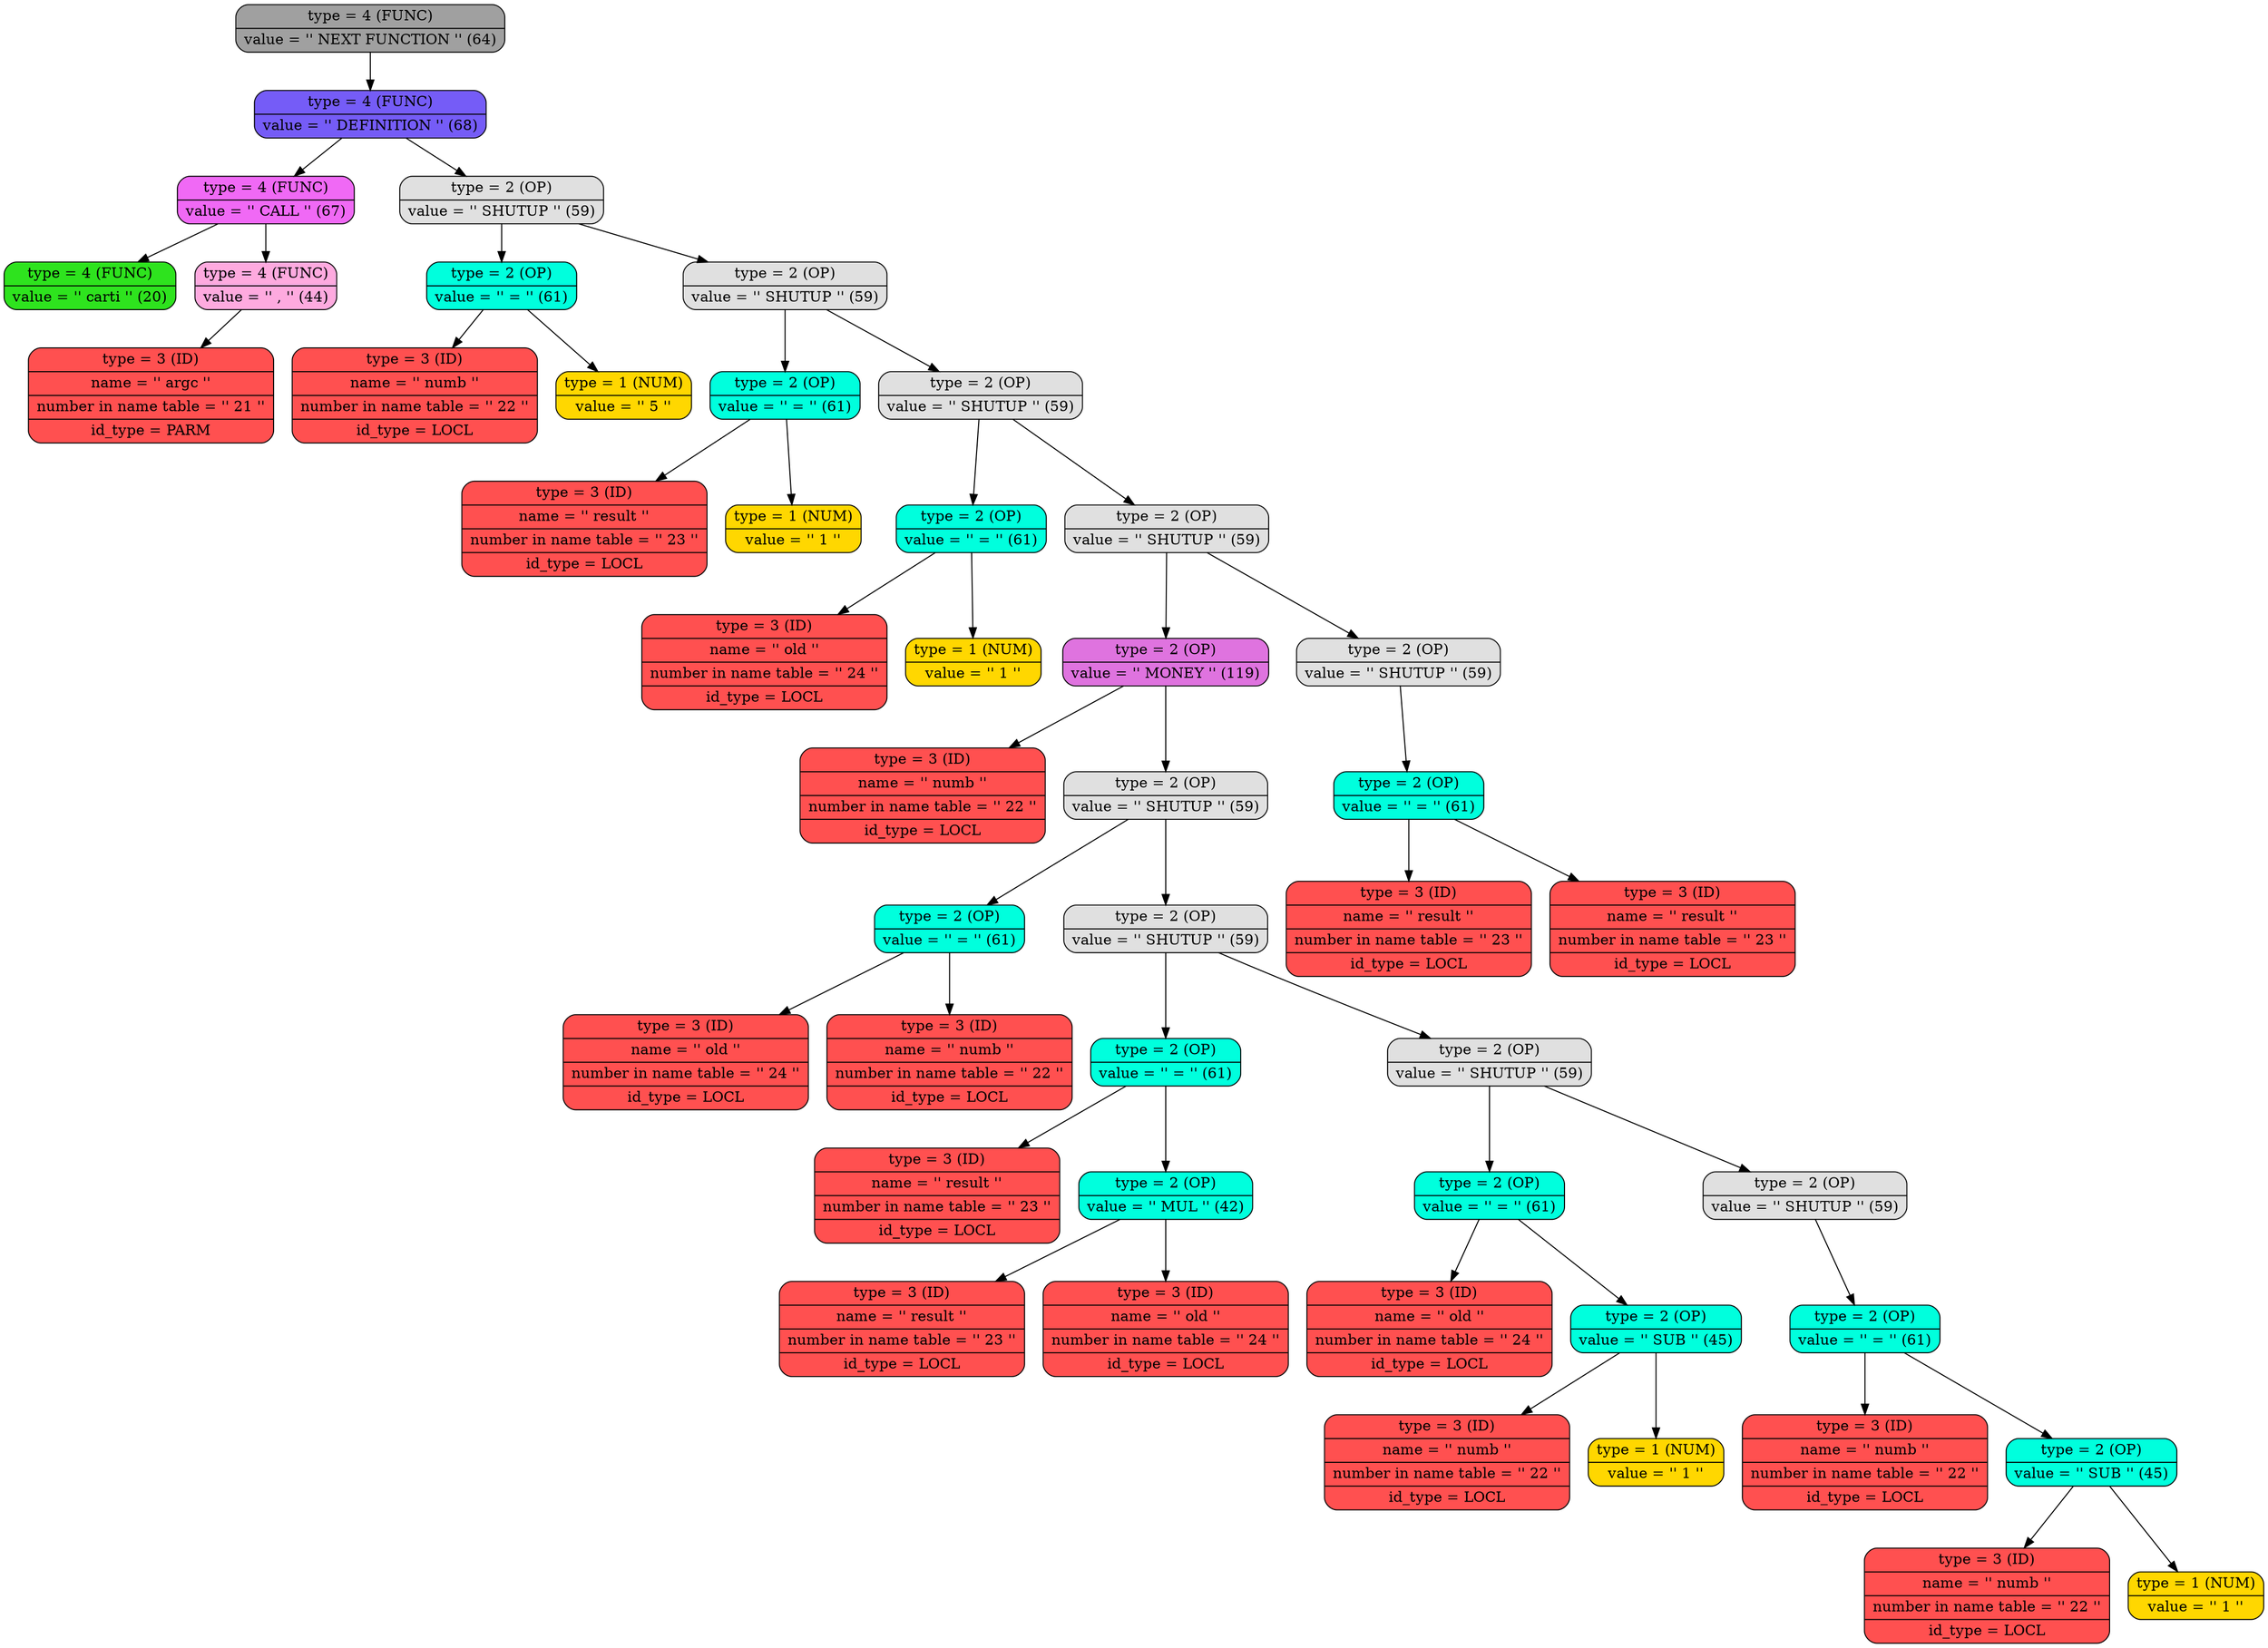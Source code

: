 digraph
{
bgcolor="transparent"
node0x5030000008e0 [shape=Mrecord; label = " { type = 4 (FUNC) | value = '' NEXT FUNCTION ''  (64) }"; style = filled; fillcolor = "#A0A0A0"];
node0x5030000008e0 -> node0x5030000008b0;
node0x5030000008b0 [shape=Mrecord; label = " { type = 4 (FUNC) | value = '' DEFINITION ''  (68) }"; style = filled; fillcolor = "#755CF7"];
node0x5030000008b0 -> node0x5030000000d0;
node0x5030000008b0 -> node0x503000000190;
node0x5030000000d0 [shape=Mrecord; label = " { type = 4 (FUNC) | value = '' CALL ''  (67) }"; style = filled; fillcolor = "#F069F5"];
node0x5030000000d0 -> node0x503000000040;
node0x5030000000d0 -> node0x5030000000a0;
node0x503000000040 [shape=Mrecord; label = " { type = 4 (FUNC) | value = '' carti ''  (20) }"; style = filled; fillcolor = "#2EE31E"];
node0x5030000000a0 [shape=Mrecord; label = " { type = 4 (FUNC) | value = '' , ''  (44) }"; style = filled; fillcolor = "#FEAADF"];
node0x5030000000a0 -> node0x503000000070;
node0x503000000070 [shape=Mrecord; label = " { type = 3 (ID)  | name = '' argc '' | number in name table = '' 21 '' | id_type = PARM }"; style = filled; fillcolor = "#FF5050"];
node0x503000000190 [shape=Mrecord; label = " { type = 2 (OP)   | value = '' SHUTUP ''  (59) }"; style = filled; fillcolor = "#E0E0E0"];
node0x503000000190 -> node0x503000000160;
node0x503000000190 -> node0x503000000250;
node0x503000000160 [shape=Mrecord; label = " { type = 2 (OP)   | value = '' = ''  (61) }"; style = filled; fillcolor = "#00FFDD"];
node0x503000000160 -> node0x503000000100;
node0x503000000160 -> node0x503000000130;
node0x503000000100 [shape=Mrecord; label = " { type = 3 (ID)  | name = '' numb '' | number in name table = '' 22 '' | id_type = LOCL }"; style = filled; fillcolor = "#FF5050"];
node0x503000000130 [shape=Mrecord; label = " { type = 1 (NUM)  | value = '' 5 '' }"; style = filled; fillcolor = "#FFD700"];
node0x503000000250 [shape=Mrecord; label = " { type = 2 (OP)   | value = '' SHUTUP ''  (59) }"; style = filled; fillcolor = "#E0E0E0"];
node0x503000000250 -> node0x503000000220;
node0x503000000250 -> node0x503000000310;
node0x503000000220 [shape=Mrecord; label = " { type = 2 (OP)   | value = '' = ''  (61) }"; style = filled; fillcolor = "#00FFDD"];
node0x503000000220 -> node0x5030000001c0;
node0x503000000220 -> node0x5030000001f0;
node0x5030000001c0 [shape=Mrecord; label = " { type = 3 (ID)  | name = '' result '' | number in name table = '' 23 '' | id_type = LOCL }"; style = filled; fillcolor = "#FF5050"];
node0x5030000001f0 [shape=Mrecord; label = " { type = 1 (NUM)  | value = '' 1 '' }"; style = filled; fillcolor = "#FFD700"];
node0x503000000310 [shape=Mrecord; label = " { type = 2 (OP)   | value = '' SHUTUP ''  (59) }"; style = filled; fillcolor = "#E0E0E0"];
node0x503000000310 -> node0x5030000002e0;
node0x503000000310 -> node0x5030000007c0;
node0x5030000002e0 [shape=Mrecord; label = " { type = 2 (OP)   | value = '' = ''  (61) }"; style = filled; fillcolor = "#00FFDD"];
node0x5030000002e0 -> node0x503000000280;
node0x5030000002e0 -> node0x5030000002b0;
node0x503000000280 [shape=Mrecord; label = " { type = 3 (ID)  | name = '' old '' | number in name table = '' 24 '' | id_type = LOCL }"; style = filled; fillcolor = "#FF5050"];
node0x5030000002b0 [shape=Mrecord; label = " { type = 1 (NUM)  | value = '' 1 '' }"; style = filled; fillcolor = "#FFD700"];
node0x5030000007c0 [shape=Mrecord; label = " { type = 2 (OP)   | value = '' SHUTUP ''  (59) }"; style = filled; fillcolor = "#E0E0E0"];
node0x5030000007c0 -> node0x503000000790;
node0x5030000007c0 -> node0x503000000880;
node0x503000000790 [shape=Mrecord; label = " { type = 2 (OP)   | value = '' MONEY ''  (119) }"; style = filled; fillcolor = "#DF73DF"];
node0x503000000790 -> node0x503000000340;
node0x503000000790 -> node0x503000000400;
node0x503000000340 [shape=Mrecord; label = " { type = 3 (ID)  | name = '' numb '' | number in name table = '' 22 '' | id_type = LOCL }"; style = filled; fillcolor = "#FF5050"];
node0x503000000400 [shape=Mrecord; label = " { type = 2 (OP)   | value = '' SHUTUP ''  (59) }"; style = filled; fillcolor = "#E0E0E0"];
node0x503000000400 -> node0x5030000003d0;
node0x503000000400 -> node0x503000000520;
node0x5030000003d0 [shape=Mrecord; label = " { type = 2 (OP)   | value = '' = ''  (61) }"; style = filled; fillcolor = "#00FFDD"];
node0x5030000003d0 -> node0x503000000370;
node0x5030000003d0 -> node0x5030000003a0;
node0x503000000370 [shape=Mrecord; label = " { type = 3 (ID)  | name = '' old '' | number in name table = '' 24 '' | id_type = LOCL }"; style = filled; fillcolor = "#FF5050"];
node0x5030000003a0 [shape=Mrecord; label = " { type = 3 (ID)  | name = '' numb '' | number in name table = '' 22 '' | id_type = LOCL }"; style = filled; fillcolor = "#FF5050"];
node0x503000000520 [shape=Mrecord; label = " { type = 2 (OP)   | value = '' SHUTUP ''  (59) }"; style = filled; fillcolor = "#E0E0E0"];
node0x503000000520 -> node0x5030000004f0;
node0x503000000520 -> node0x503000000640;
node0x5030000004f0 [shape=Mrecord; label = " { type = 2 (OP)   | value = '' = ''  (61) }"; style = filled; fillcolor = "#00FFDD"];
node0x5030000004f0 -> node0x503000000430;
node0x5030000004f0 -> node0x5030000004c0;
node0x503000000430 [shape=Mrecord; label = " { type = 3 (ID)  | name = '' result '' | number in name table = '' 23 '' | id_type = LOCL }"; style = filled; fillcolor = "#FF5050"];
node0x5030000004c0 [shape=Mrecord; label = " { type = 2 (OP)   | value = '' MUL ''  (42) }"; style = filled; fillcolor = "#00FFDD"];
node0x5030000004c0 -> node0x503000000460;
node0x5030000004c0 -> node0x503000000490;
node0x503000000460 [shape=Mrecord; label = " { type = 3 (ID)  | name = '' result '' | number in name table = '' 23 '' | id_type = LOCL }"; style = filled; fillcolor = "#FF5050"];
node0x503000000490 [shape=Mrecord; label = " { type = 3 (ID)  | name = '' old '' | number in name table = '' 24 '' | id_type = LOCL }"; style = filled; fillcolor = "#FF5050"];
node0x503000000640 [shape=Mrecord; label = " { type = 2 (OP)   | value = '' SHUTUP ''  (59) }"; style = filled; fillcolor = "#E0E0E0"];
node0x503000000640 -> node0x503000000610;
node0x503000000640 -> node0x503000000760;
node0x503000000610 [shape=Mrecord; label = " { type = 2 (OP)   | value = '' = ''  (61) }"; style = filled; fillcolor = "#00FFDD"];
node0x503000000610 -> node0x503000000550;
node0x503000000610 -> node0x5030000005e0;
node0x503000000550 [shape=Mrecord; label = " { type = 3 (ID)  | name = '' old '' | number in name table = '' 24 '' | id_type = LOCL }"; style = filled; fillcolor = "#FF5050"];
node0x5030000005e0 [shape=Mrecord; label = " { type = 2 (OP)   | value = '' SUB ''  (45) }"; style = filled; fillcolor = "#00FFDD"];
node0x5030000005e0 -> node0x503000000580;
node0x5030000005e0 -> node0x5030000005b0;
node0x503000000580 [shape=Mrecord; label = " { type = 3 (ID)  | name = '' numb '' | number in name table = '' 22 '' | id_type = LOCL }"; style = filled; fillcolor = "#FF5050"];
node0x5030000005b0 [shape=Mrecord; label = " { type = 1 (NUM)  | value = '' 1 '' }"; style = filled; fillcolor = "#FFD700"];
node0x503000000760 [shape=Mrecord; label = " { type = 2 (OP)   | value = '' SHUTUP ''  (59) }"; style = filled; fillcolor = "#E0E0E0"];
node0x503000000760 -> node0x503000000730;
node0x503000000730 [shape=Mrecord; label = " { type = 2 (OP)   | value = '' = ''  (61) }"; style = filled; fillcolor = "#00FFDD"];
node0x503000000730 -> node0x503000000670;
node0x503000000730 -> node0x503000000700;
node0x503000000670 [shape=Mrecord; label = " { type = 3 (ID)  | name = '' numb '' | number in name table = '' 22 '' | id_type = LOCL }"; style = filled; fillcolor = "#FF5050"];
node0x503000000700 [shape=Mrecord; label = " { type = 2 (OP)   | value = '' SUB ''  (45) }"; style = filled; fillcolor = "#00FFDD"];
node0x503000000700 -> node0x5030000006a0;
node0x503000000700 -> node0x5030000006d0;
node0x5030000006a0 [shape=Mrecord; label = " { type = 3 (ID)  | name = '' numb '' | number in name table = '' 22 '' | id_type = LOCL }"; style = filled; fillcolor = "#FF5050"];
node0x5030000006d0 [shape=Mrecord; label = " { type = 1 (NUM)  | value = '' 1 '' }"; style = filled; fillcolor = "#FFD700"];
node0x503000000880 [shape=Mrecord; label = " { type = 2 (OP)   | value = '' SHUTUP ''  (59) }"; style = filled; fillcolor = "#E0E0E0"];
node0x503000000880 -> node0x503000000850;
node0x503000000850 [shape=Mrecord; label = " { type = 2 (OP)   | value = '' = ''  (61) }"; style = filled; fillcolor = "#00FFDD"];
node0x503000000850 -> node0x5030000007f0;
node0x503000000850 -> node0x503000000820;
node0x5030000007f0 [shape=Mrecord; label = " { type = 3 (ID)  | name = '' result '' | number in name table = '' 23 '' | id_type = LOCL }"; style = filled; fillcolor = "#FF5050"];
node0x503000000820 [shape=Mrecord; label = " { type = 3 (ID)  | name = '' result '' | number in name table = '' 23 '' | id_type = LOCL }"; style = filled; fillcolor = "#FF5050"];

}
